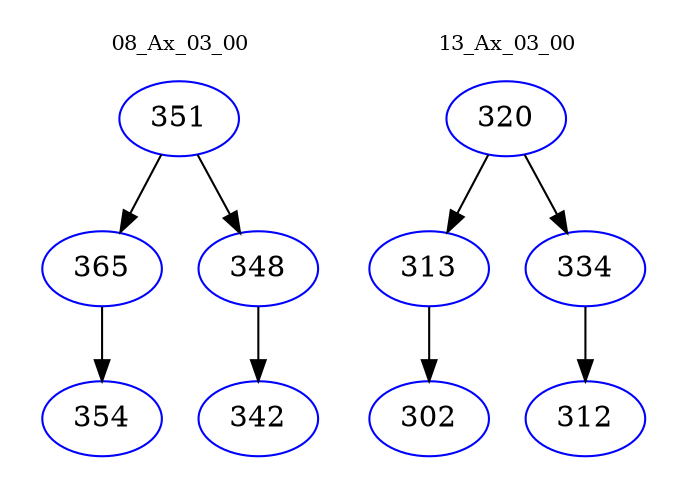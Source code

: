 digraph{
subgraph cluster_0 {
color = white
label = "08_Ax_03_00";
fontsize=10;
T0_351 [label="351", color="blue"]
T0_351 -> T0_365 [color="black"]
T0_365 [label="365", color="blue"]
T0_365 -> T0_354 [color="black"]
T0_354 [label="354", color="blue"]
T0_351 -> T0_348 [color="black"]
T0_348 [label="348", color="blue"]
T0_348 -> T0_342 [color="black"]
T0_342 [label="342", color="blue"]
}
subgraph cluster_1 {
color = white
label = "13_Ax_03_00";
fontsize=10;
T1_320 [label="320", color="blue"]
T1_320 -> T1_313 [color="black"]
T1_313 [label="313", color="blue"]
T1_313 -> T1_302 [color="black"]
T1_302 [label="302", color="blue"]
T1_320 -> T1_334 [color="black"]
T1_334 [label="334", color="blue"]
T1_334 -> T1_312 [color="black"]
T1_312 [label="312", color="blue"]
}
}
